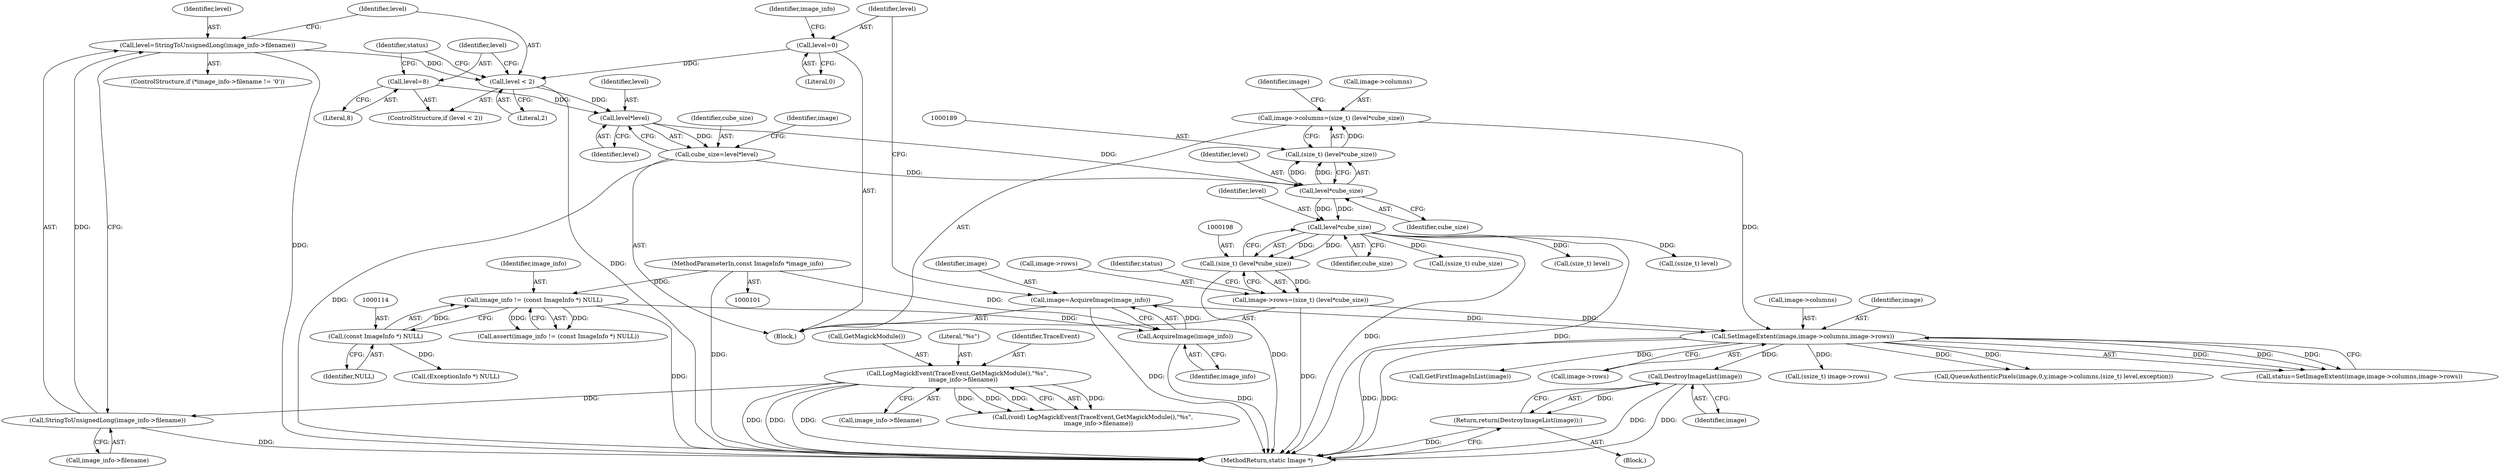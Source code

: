 digraph "0_ImageMagick_f6e9d0d9955e85bdd7540b251cd50d598dacc5e6_22@pointer" {
"1000224" [label="(Call,DestroyImageList(image))"];
"1000204" [label="(Call,SetImageExtent(image,image->columns,image->rows))"];
"1000149" [label="(Call,image=AcquireImage(image_info))"];
"1000151" [label="(Call,AcquireImage(image_info))"];
"1000111" [label="(Call,image_info != (const ImageInfo *) NULL)"];
"1000102" [label="(MethodParameterIn,const ImageInfo *image_info)"];
"1000113" [label="(Call,(const ImageInfo *) NULL)"];
"1000184" [label="(Call,image->columns=(size_t) (level*cube_size))"];
"1000188" [label="(Call,(size_t) (level*cube_size))"];
"1000190" [label="(Call,level*cube_size)"];
"1000181" [label="(Call,level*level)"];
"1000170" [label="(Call,level < 2)"];
"1000163" [label="(Call,level=StringToUnsignedLong(image_info->filename))"];
"1000165" [label="(Call,StringToUnsignedLong(image_info->filename))"];
"1000130" [label="(Call,LogMagickEvent(TraceEvent,GetMagickModule(),\"%s\",\n      image_info->filename))"];
"1000153" [label="(Call,level=0)"];
"1000173" [label="(Call,level=8)"];
"1000179" [label="(Call,cube_size=level*level)"];
"1000193" [label="(Call,image->rows=(size_t) (level*cube_size))"];
"1000197" [label="(Call,(size_t) (level*cube_size))"];
"1000199" [label="(Call,level*cube_size)"];
"1000223" [label="(Return,return(DestroyImageList(image));)"];
"1000193" [label="(Call,image->rows=(size_t) (level*cube_size))"];
"1000199" [label="(Call,level*cube_size)"];
"1000183" [label="(Identifier,level)"];
"1000149" [label="(Call,image=AcquireImage(image_info))"];
"1000232" [label="(Call,(ssize_t) image->rows)"];
"1000170" [label="(Call,level < 2)"];
"1000111" [label="(Call,image_info != (const ImageInfo *) NULL)"];
"1000113" [label="(Call,(const ImageInfo *) NULL)"];
"1000130" [label="(Call,LogMagickEvent(TraceEvent,GetMagickModule(),\"%s\",\n      image_info->filename))"];
"1000175" [label="(Literal,8)"];
"1000200" [label="(Identifier,level)"];
"1000254" [label="(Call,QueueAuthenticPixels(image,0,y,image->columns,(size_t) level,exception))"];
"1000165" [label="(Call,StringToUnsignedLong(image_info->filename))"];
"1000163" [label="(Call,level=StringToUnsignedLong(image_info->filename))"];
"1000202" [label="(Call,status=SetImageExtent(image,image->columns,image->rows))"];
"1000169" [label="(ControlStructure,if (level < 2))"];
"1000216" [label="(Block,)"];
"1000160" [label="(Identifier,image_info)"];
"1000172" [label="(Literal,2)"];
"1000203" [label="(Identifier,status)"];
"1000132" [label="(Call,GetMagickModule())"];
"1000358" [label="(Call,GetFirstImageInList(image))"];
"1000224" [label="(Call,DestroyImageList(image))"];
"1000156" [label="(ControlStructure,if (*image_info->filename != '\0'))"];
"1000201" [label="(Identifier,cube_size)"];
"1000180" [label="(Identifier,cube_size)"];
"1000171" [label="(Identifier,level)"];
"1000134" [label="(Call,image_info->filename)"];
"1000115" [label="(Identifier,NULL)"];
"1000140" [label="(Call,(ExceptionInfo *) NULL)"];
"1000104" [label="(Block,)"];
"1000173" [label="(Call,level=8)"];
"1000206" [label="(Call,image->columns)"];
"1000102" [label="(MethodParameterIn,const ImageInfo *image_info)"];
"1000153" [label="(Call,level=0)"];
"1000155" [label="(Literal,0)"];
"1000289" [label="(Call,(ssize_t) cube_size)"];
"1000186" [label="(Identifier,image)"];
"1000185" [label="(Call,image->columns)"];
"1000174" [label="(Identifier,level)"];
"1000110" [label="(Call,assert(image_info != (const ImageInfo *) NULL))"];
"1000150" [label="(Identifier,image)"];
"1000181" [label="(Call,level*level)"];
"1000166" [label="(Call,image_info->filename)"];
"1000128" [label="(Call,(void) LogMagickEvent(TraceEvent,GetMagickModule(),\"%s\",\n      image_info->filename))"];
"1000209" [label="(Call,image->rows)"];
"1000133" [label="(Literal,\"%s\")"];
"1000184" [label="(Call,image->columns=(size_t) (level*cube_size))"];
"1000188" [label="(Call,(size_t) (level*cube_size))"];
"1000192" [label="(Identifier,cube_size)"];
"1000223" [label="(Return,return(DestroyImageList(image));)"];
"1000191" [label="(Identifier,level)"];
"1000190" [label="(Call,level*cube_size)"];
"1000152" [label="(Identifier,image_info)"];
"1000177" [label="(Identifier,status)"];
"1000225" [label="(Identifier,image)"];
"1000204" [label="(Call,SetImageExtent(image,image->columns,image->rows))"];
"1000205" [label="(Identifier,image)"];
"1000164" [label="(Identifier,level)"];
"1000261" [label="(Call,(size_t) level)"];
"1000112" [label="(Identifier,image_info)"];
"1000131" [label="(Identifier,TraceEvent)"];
"1000182" [label="(Identifier,level)"];
"1000360" [label="(MethodReturn,static Image *)"];
"1000179" [label="(Call,cube_size=level*level)"];
"1000197" [label="(Call,(size_t) (level*cube_size))"];
"1000195" [label="(Identifier,image)"];
"1000239" [label="(Call,(ssize_t) level)"];
"1000154" [label="(Identifier,level)"];
"1000194" [label="(Call,image->rows)"];
"1000151" [label="(Call,AcquireImage(image_info))"];
"1000224" -> "1000223"  [label="AST: "];
"1000224" -> "1000225"  [label="CFG: "];
"1000225" -> "1000224"  [label="AST: "];
"1000223" -> "1000224"  [label="CFG: "];
"1000224" -> "1000360"  [label="DDG: "];
"1000224" -> "1000360"  [label="DDG: "];
"1000224" -> "1000223"  [label="DDG: "];
"1000204" -> "1000224"  [label="DDG: "];
"1000204" -> "1000202"  [label="AST: "];
"1000204" -> "1000209"  [label="CFG: "];
"1000205" -> "1000204"  [label="AST: "];
"1000206" -> "1000204"  [label="AST: "];
"1000209" -> "1000204"  [label="AST: "];
"1000202" -> "1000204"  [label="CFG: "];
"1000204" -> "1000360"  [label="DDG: "];
"1000204" -> "1000360"  [label="DDG: "];
"1000204" -> "1000202"  [label="DDG: "];
"1000204" -> "1000202"  [label="DDG: "];
"1000204" -> "1000202"  [label="DDG: "];
"1000149" -> "1000204"  [label="DDG: "];
"1000184" -> "1000204"  [label="DDG: "];
"1000193" -> "1000204"  [label="DDG: "];
"1000204" -> "1000232"  [label="DDG: "];
"1000204" -> "1000254"  [label="DDG: "];
"1000204" -> "1000254"  [label="DDG: "];
"1000204" -> "1000358"  [label="DDG: "];
"1000149" -> "1000104"  [label="AST: "];
"1000149" -> "1000151"  [label="CFG: "];
"1000150" -> "1000149"  [label="AST: "];
"1000151" -> "1000149"  [label="AST: "];
"1000154" -> "1000149"  [label="CFG: "];
"1000149" -> "1000360"  [label="DDG: "];
"1000151" -> "1000149"  [label="DDG: "];
"1000151" -> "1000152"  [label="CFG: "];
"1000152" -> "1000151"  [label="AST: "];
"1000151" -> "1000360"  [label="DDG: "];
"1000111" -> "1000151"  [label="DDG: "];
"1000102" -> "1000151"  [label="DDG: "];
"1000111" -> "1000110"  [label="AST: "];
"1000111" -> "1000113"  [label="CFG: "];
"1000112" -> "1000111"  [label="AST: "];
"1000113" -> "1000111"  [label="AST: "];
"1000110" -> "1000111"  [label="CFG: "];
"1000111" -> "1000360"  [label="DDG: "];
"1000111" -> "1000110"  [label="DDG: "];
"1000111" -> "1000110"  [label="DDG: "];
"1000102" -> "1000111"  [label="DDG: "];
"1000113" -> "1000111"  [label="DDG: "];
"1000102" -> "1000101"  [label="AST: "];
"1000102" -> "1000360"  [label="DDG: "];
"1000113" -> "1000115"  [label="CFG: "];
"1000114" -> "1000113"  [label="AST: "];
"1000115" -> "1000113"  [label="AST: "];
"1000113" -> "1000140"  [label="DDG: "];
"1000184" -> "1000104"  [label="AST: "];
"1000184" -> "1000188"  [label="CFG: "];
"1000185" -> "1000184"  [label="AST: "];
"1000188" -> "1000184"  [label="AST: "];
"1000195" -> "1000184"  [label="CFG: "];
"1000188" -> "1000184"  [label="DDG: "];
"1000188" -> "1000190"  [label="CFG: "];
"1000189" -> "1000188"  [label="AST: "];
"1000190" -> "1000188"  [label="AST: "];
"1000190" -> "1000188"  [label="DDG: "];
"1000190" -> "1000188"  [label="DDG: "];
"1000190" -> "1000192"  [label="CFG: "];
"1000191" -> "1000190"  [label="AST: "];
"1000192" -> "1000190"  [label="AST: "];
"1000181" -> "1000190"  [label="DDG: "];
"1000179" -> "1000190"  [label="DDG: "];
"1000190" -> "1000199"  [label="DDG: "];
"1000190" -> "1000199"  [label="DDG: "];
"1000181" -> "1000179"  [label="AST: "];
"1000181" -> "1000183"  [label="CFG: "];
"1000182" -> "1000181"  [label="AST: "];
"1000183" -> "1000181"  [label="AST: "];
"1000179" -> "1000181"  [label="CFG: "];
"1000181" -> "1000179"  [label="DDG: "];
"1000170" -> "1000181"  [label="DDG: "];
"1000173" -> "1000181"  [label="DDG: "];
"1000170" -> "1000169"  [label="AST: "];
"1000170" -> "1000172"  [label="CFG: "];
"1000171" -> "1000170"  [label="AST: "];
"1000172" -> "1000170"  [label="AST: "];
"1000174" -> "1000170"  [label="CFG: "];
"1000177" -> "1000170"  [label="CFG: "];
"1000170" -> "1000360"  [label="DDG: "];
"1000163" -> "1000170"  [label="DDG: "];
"1000153" -> "1000170"  [label="DDG: "];
"1000163" -> "1000156"  [label="AST: "];
"1000163" -> "1000165"  [label="CFG: "];
"1000164" -> "1000163"  [label="AST: "];
"1000165" -> "1000163"  [label="AST: "];
"1000171" -> "1000163"  [label="CFG: "];
"1000163" -> "1000360"  [label="DDG: "];
"1000165" -> "1000163"  [label="DDG: "];
"1000165" -> "1000166"  [label="CFG: "];
"1000166" -> "1000165"  [label="AST: "];
"1000165" -> "1000360"  [label="DDG: "];
"1000130" -> "1000165"  [label="DDG: "];
"1000130" -> "1000128"  [label="AST: "];
"1000130" -> "1000134"  [label="CFG: "];
"1000131" -> "1000130"  [label="AST: "];
"1000132" -> "1000130"  [label="AST: "];
"1000133" -> "1000130"  [label="AST: "];
"1000134" -> "1000130"  [label="AST: "];
"1000128" -> "1000130"  [label="CFG: "];
"1000130" -> "1000360"  [label="DDG: "];
"1000130" -> "1000360"  [label="DDG: "];
"1000130" -> "1000360"  [label="DDG: "];
"1000130" -> "1000128"  [label="DDG: "];
"1000130" -> "1000128"  [label="DDG: "];
"1000130" -> "1000128"  [label="DDG: "];
"1000130" -> "1000128"  [label="DDG: "];
"1000153" -> "1000104"  [label="AST: "];
"1000153" -> "1000155"  [label="CFG: "];
"1000154" -> "1000153"  [label="AST: "];
"1000155" -> "1000153"  [label="AST: "];
"1000160" -> "1000153"  [label="CFG: "];
"1000173" -> "1000169"  [label="AST: "];
"1000173" -> "1000175"  [label="CFG: "];
"1000174" -> "1000173"  [label="AST: "];
"1000175" -> "1000173"  [label="AST: "];
"1000177" -> "1000173"  [label="CFG: "];
"1000179" -> "1000104"  [label="AST: "];
"1000180" -> "1000179"  [label="AST: "];
"1000186" -> "1000179"  [label="CFG: "];
"1000179" -> "1000360"  [label="DDG: "];
"1000193" -> "1000104"  [label="AST: "];
"1000193" -> "1000197"  [label="CFG: "];
"1000194" -> "1000193"  [label="AST: "];
"1000197" -> "1000193"  [label="AST: "];
"1000203" -> "1000193"  [label="CFG: "];
"1000193" -> "1000360"  [label="DDG: "];
"1000197" -> "1000193"  [label="DDG: "];
"1000197" -> "1000199"  [label="CFG: "];
"1000198" -> "1000197"  [label="AST: "];
"1000199" -> "1000197"  [label="AST: "];
"1000197" -> "1000360"  [label="DDG: "];
"1000199" -> "1000197"  [label="DDG: "];
"1000199" -> "1000197"  [label="DDG: "];
"1000199" -> "1000201"  [label="CFG: "];
"1000200" -> "1000199"  [label="AST: "];
"1000201" -> "1000199"  [label="AST: "];
"1000199" -> "1000360"  [label="DDG: "];
"1000199" -> "1000360"  [label="DDG: "];
"1000199" -> "1000239"  [label="DDG: "];
"1000199" -> "1000261"  [label="DDG: "];
"1000199" -> "1000289"  [label="DDG: "];
"1000223" -> "1000216"  [label="AST: "];
"1000360" -> "1000223"  [label="CFG: "];
"1000223" -> "1000360"  [label="DDG: "];
}

